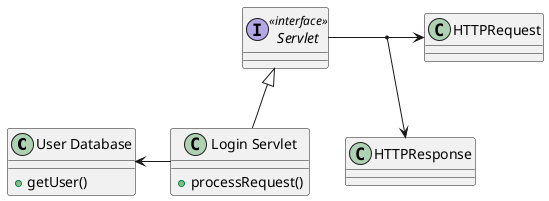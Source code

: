 @startuml Figure_2.1

class "User Database"{
    + getUser()
}

class "Login Servlet" {
    + processRequest()
}

interface Servlet <<interface>> {

}

class HTTPRequest
class HTTPResponse

Servlet <|-- "Login Servlet"
"User Database" <- "Login Servlet"

Servlet -> HTTPRequest
(Servlet, HTTPRequest) --> HTTPResponse

@enduml